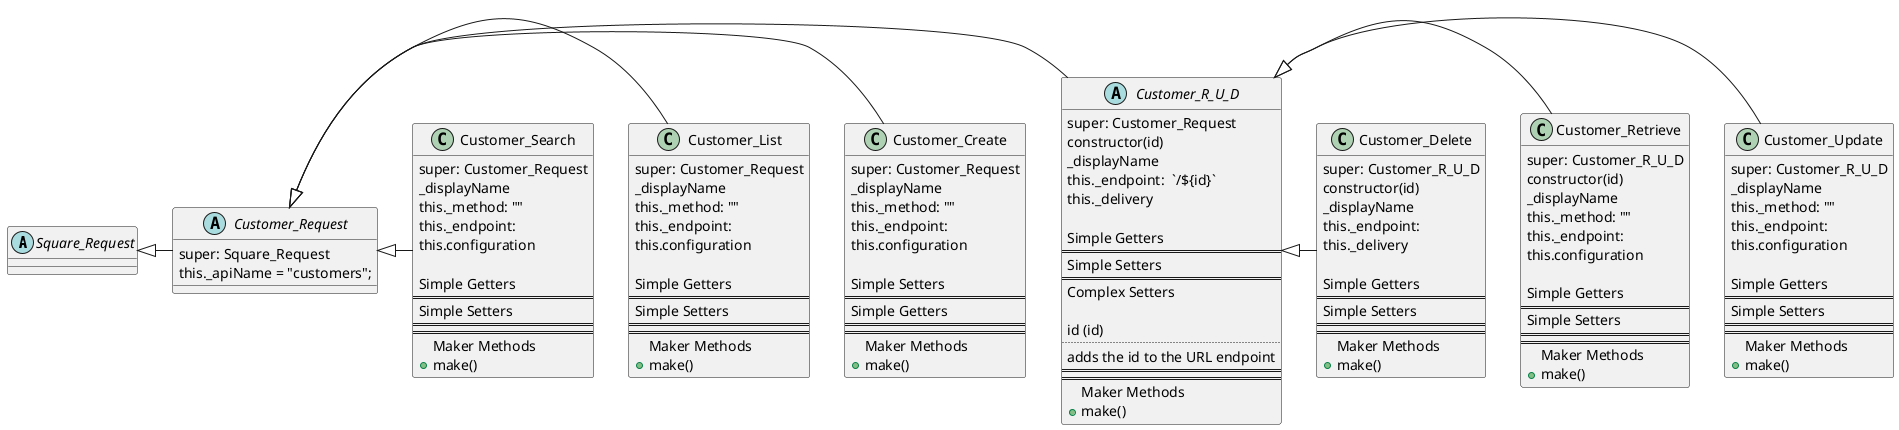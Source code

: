 @startuml
'https://plantuml.com/class-diagram

Square_Request <|- Customer_Request
Customer_Request <|- Customer_R_U_D
Customer_R_U_D <|- Customer_Update
Customer_R_U_D <|- Customer_Retrieve
Customer_R_U_D <|- Customer_Delete
Customer_Request <|- Customer_Create
Customer_Request <|- Customer_List
Customer_Request <|- Customer_Search

abstract class Square_Request {}
abstract class Customer_Request {
super: Square_Request
this._apiName = "customers";
}

abstract class Customer_R_U_D {
super: Customer_Request
constructor(id)
_displayName
this._endpoint:  `/${id}`
this._delivery

Simple Getters
==
Simple Setters
==
Complex Setters

id (id)
..
adds the id to the URL endpoint
==
==
Maker Methods
+make()
}
class Customer_Update {
super: Customer_R_U_D
_displayName
this._method: ""
this._endpoint:
this.configuration

Simple Getters
==
Simple Setters
==
==
Maker Methods
+make()
}
class Customer_Retrieve {
super: Customer_R_U_D
constructor(id)
_displayName
this._method: ""
this._endpoint:
this.configuration

Simple Getters
==
Simple Setters
==
==
Maker Methods
+make()
}
class Customer_Delete {
super: Customer_R_U_D
constructor(id)
_displayName
this._endpoint:
this._delivery

Simple Getters
==
Simple Setters
==
==
Maker Methods
+make()
}

class Customer_Create {
super: Customer_Request
_displayName
this._method: ""
this._endpoint:
this.configuration

Simple Setters
==
Simple Getters
==
==
Maker Methods
+make()
}
class Customer_List {
super: Customer_Request
_displayName
this._method: ""
this._endpoint:
this.configuration

Simple Getters
==
Simple Setters
==
==
Maker Methods
+make()
}
class Customer_Search {
super: Customer_Request
_displayName
this._method: ""
this._endpoint:
this.configuration

Simple Getters
==
Simple Setters
==
==
Maker Methods
+make()
}

















@enduml